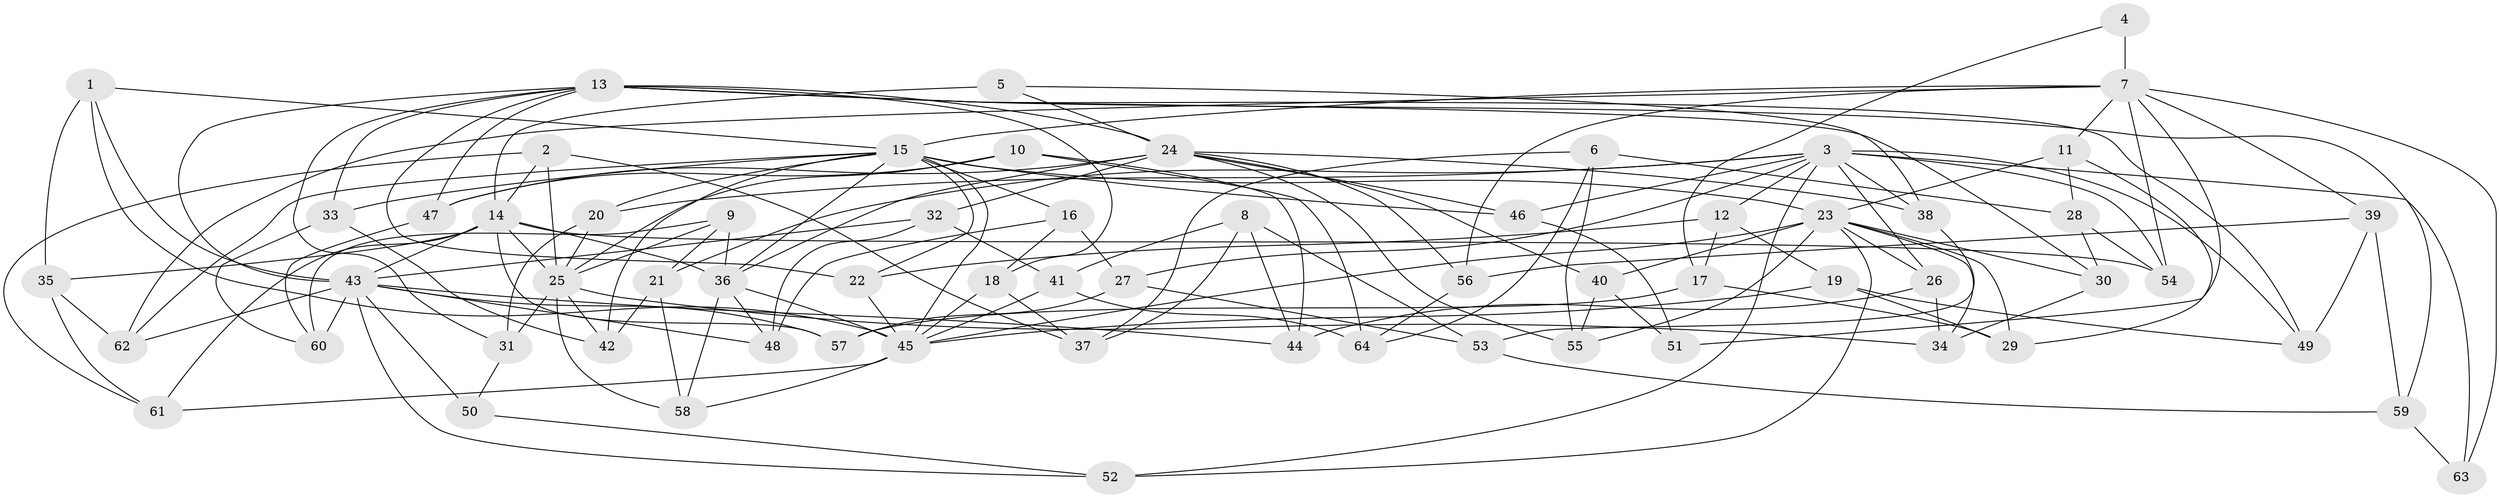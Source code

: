 // original degree distribution, {4: 1.0}
// Generated by graph-tools (version 1.1) at 2025/53/03/04/25 22:53:51]
// undirected, 64 vertices, 157 edges
graph export_dot {
  node [color=gray90,style=filled];
  1;
  2;
  3;
  4;
  5;
  6;
  7;
  8;
  9;
  10;
  11;
  12;
  13;
  14;
  15;
  16;
  17;
  18;
  19;
  20;
  21;
  22;
  23;
  24;
  25;
  26;
  27;
  28;
  29;
  30;
  31;
  32;
  33;
  34;
  35;
  36;
  37;
  38;
  39;
  40;
  41;
  42;
  43;
  44;
  45;
  46;
  47;
  48;
  49;
  50;
  51;
  52;
  53;
  54;
  55;
  56;
  57;
  58;
  59;
  60;
  61;
  62;
  63;
  64;
  1 -- 15 [weight=1.0];
  1 -- 35 [weight=1.0];
  1 -- 43 [weight=1.0];
  1 -- 45 [weight=1.0];
  2 -- 14 [weight=1.0];
  2 -- 25 [weight=1.0];
  2 -- 37 [weight=1.0];
  2 -- 61 [weight=1.0];
  3 -- 12 [weight=1.0];
  3 -- 20 [weight=1.0];
  3 -- 21 [weight=1.0];
  3 -- 26 [weight=1.0];
  3 -- 27 [weight=1.0];
  3 -- 38 [weight=1.0];
  3 -- 46 [weight=1.0];
  3 -- 49 [weight=1.0];
  3 -- 52 [weight=1.0];
  3 -- 54 [weight=1.0];
  3 -- 63 [weight=2.0];
  4 -- 7 [weight=3.0];
  4 -- 17 [weight=1.0];
  5 -- 14 [weight=2.0];
  5 -- 24 [weight=1.0];
  5 -- 38 [weight=1.0];
  6 -- 28 [weight=1.0];
  6 -- 37 [weight=1.0];
  6 -- 55 [weight=1.0];
  6 -- 64 [weight=1.0];
  7 -- 11 [weight=1.0];
  7 -- 15 [weight=1.0];
  7 -- 39 [weight=1.0];
  7 -- 51 [weight=2.0];
  7 -- 54 [weight=1.0];
  7 -- 56 [weight=1.0];
  7 -- 62 [weight=1.0];
  7 -- 63 [weight=1.0];
  8 -- 37 [weight=1.0];
  8 -- 41 [weight=1.0];
  8 -- 44 [weight=1.0];
  8 -- 53 [weight=1.0];
  9 -- 21 [weight=1.0];
  9 -- 25 [weight=1.0];
  9 -- 36 [weight=1.0];
  9 -- 60 [weight=1.0];
  10 -- 25 [weight=1.0];
  10 -- 44 [weight=1.0];
  10 -- 47 [weight=1.0];
  10 -- 64 [weight=1.0];
  11 -- 23 [weight=1.0];
  11 -- 28 [weight=1.0];
  11 -- 29 [weight=1.0];
  12 -- 17 [weight=1.0];
  12 -- 19 [weight=1.0];
  12 -- 22 [weight=1.0];
  13 -- 18 [weight=1.0];
  13 -- 22 [weight=1.0];
  13 -- 24 [weight=1.0];
  13 -- 30 [weight=1.0];
  13 -- 31 [weight=1.0];
  13 -- 33 [weight=1.0];
  13 -- 43 [weight=1.0];
  13 -- 47 [weight=1.0];
  13 -- 49 [weight=1.0];
  13 -- 59 [weight=1.0];
  14 -- 25 [weight=2.0];
  14 -- 35 [weight=1.0];
  14 -- 36 [weight=2.0];
  14 -- 43 [weight=1.0];
  14 -- 54 [weight=1.0];
  14 -- 57 [weight=1.0];
  14 -- 61 [weight=1.0];
  15 -- 16 [weight=1.0];
  15 -- 20 [weight=1.0];
  15 -- 22 [weight=1.0];
  15 -- 23 [weight=1.0];
  15 -- 33 [weight=1.0];
  15 -- 36 [weight=1.0];
  15 -- 42 [weight=1.0];
  15 -- 45 [weight=1.0];
  15 -- 46 [weight=1.0];
  15 -- 62 [weight=1.0];
  16 -- 18 [weight=1.0];
  16 -- 27 [weight=1.0];
  16 -- 48 [weight=1.0];
  17 -- 29 [weight=1.0];
  17 -- 57 [weight=1.0];
  18 -- 37 [weight=1.0];
  18 -- 45 [weight=1.0];
  19 -- 29 [weight=1.0];
  19 -- 45 [weight=1.0];
  19 -- 49 [weight=1.0];
  20 -- 25 [weight=1.0];
  20 -- 31 [weight=1.0];
  21 -- 42 [weight=1.0];
  21 -- 58 [weight=1.0];
  22 -- 45 [weight=1.0];
  23 -- 26 [weight=1.0];
  23 -- 29 [weight=1.0];
  23 -- 30 [weight=1.0];
  23 -- 34 [weight=1.0];
  23 -- 40 [weight=1.0];
  23 -- 45 [weight=1.0];
  23 -- 52 [weight=1.0];
  23 -- 55 [weight=1.0];
  24 -- 32 [weight=1.0];
  24 -- 36 [weight=1.0];
  24 -- 38 [weight=1.0];
  24 -- 40 [weight=1.0];
  24 -- 46 [weight=1.0];
  24 -- 47 [weight=3.0];
  24 -- 55 [weight=1.0];
  24 -- 56 [weight=1.0];
  25 -- 31 [weight=1.0];
  25 -- 34 [weight=1.0];
  25 -- 42 [weight=1.0];
  25 -- 58 [weight=1.0];
  26 -- 34 [weight=1.0];
  26 -- 44 [weight=1.0];
  27 -- 53 [weight=1.0];
  27 -- 57 [weight=1.0];
  28 -- 30 [weight=1.0];
  28 -- 54 [weight=1.0];
  30 -- 34 [weight=1.0];
  31 -- 50 [weight=1.0];
  32 -- 41 [weight=1.0];
  32 -- 43 [weight=1.0];
  32 -- 48 [weight=1.0];
  33 -- 42 [weight=1.0];
  33 -- 60 [weight=1.0];
  35 -- 61 [weight=1.0];
  35 -- 62 [weight=1.0];
  36 -- 45 [weight=1.0];
  36 -- 48 [weight=1.0];
  36 -- 58 [weight=1.0];
  38 -- 53 [weight=1.0];
  39 -- 49 [weight=1.0];
  39 -- 56 [weight=1.0];
  39 -- 59 [weight=1.0];
  40 -- 51 [weight=1.0];
  40 -- 55 [weight=1.0];
  41 -- 45 [weight=1.0];
  41 -- 64 [weight=1.0];
  43 -- 44 [weight=1.0];
  43 -- 48 [weight=1.0];
  43 -- 50 [weight=2.0];
  43 -- 52 [weight=1.0];
  43 -- 57 [weight=1.0];
  43 -- 60 [weight=1.0];
  43 -- 62 [weight=1.0];
  45 -- 58 [weight=1.0];
  45 -- 61 [weight=1.0];
  46 -- 51 [weight=1.0];
  47 -- 60 [weight=1.0];
  50 -- 52 [weight=1.0];
  53 -- 59 [weight=1.0];
  56 -- 64 [weight=1.0];
  59 -- 63 [weight=1.0];
}

